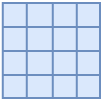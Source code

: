 <mxfile version="26.1.0">
  <diagram name="第 1 页" id="uFKW13oD2mUaOlKedggl">
    <mxGraphModel dx="502" dy="332" grid="1" gridSize="10" guides="1" tooltips="1" connect="1" arrows="1" fold="1" page="1" pageScale="1" pageWidth="827" pageHeight="1169" math="0" shadow="0">
      <root>
        <mxCell id="0" />
        <mxCell id="1" parent="0" />
        <mxCell id="aUTcqc6jWZbXFdTLZVp--1" value="" style="shape=table;startSize=0;container=1;collapsible=0;childLayout=tableLayout;fontSize=16;gradientDirection=north;fontFamily=Times New Roman;fillColor=#dae8fc;strokeColor=#6c8ebf;" vertex="1" parent="1">
          <mxGeometry x="461.39" y="144.45" width="48.61" height="47.55" as="geometry" />
        </mxCell>
        <mxCell id="aUTcqc6jWZbXFdTLZVp--2" style="shape=tableRow;horizontal=0;startSize=0;swimlaneHead=0;swimlaneBody=0;strokeColor=inherit;top=0;left=0;bottom=0;right=0;collapsible=0;dropTarget=0;fillColor=none;points=[[0,0.5],[1,0.5]];portConstraint=eastwest;fontSize=16;fontFamily=Times New Roman;" vertex="1" parent="aUTcqc6jWZbXFdTLZVp--1">
          <mxGeometry width="48.61" height="12" as="geometry" />
        </mxCell>
        <mxCell id="aUTcqc6jWZbXFdTLZVp--3" style="shape=partialRectangle;html=1;whiteSpace=wrap;connectable=0;strokeColor=inherit;overflow=hidden;fillColor=none;top=0;left=0;bottom=0;right=0;pointerEvents=1;fontSize=16;fontFamily=Times New Roman;" vertex="1" parent="aUTcqc6jWZbXFdTLZVp--2">
          <mxGeometry width="12" height="12" as="geometry">
            <mxRectangle width="12" height="12" as="alternateBounds" />
          </mxGeometry>
        </mxCell>
        <mxCell id="aUTcqc6jWZbXFdTLZVp--4" style="shape=partialRectangle;html=1;whiteSpace=wrap;connectable=0;strokeColor=inherit;overflow=hidden;fillColor=none;top=0;left=0;bottom=0;right=0;pointerEvents=1;fontSize=16;fontFamily=Times New Roman;" vertex="1" parent="aUTcqc6jWZbXFdTLZVp--2">
          <mxGeometry x="12" width="13" height="12" as="geometry">
            <mxRectangle width="13" height="12" as="alternateBounds" />
          </mxGeometry>
        </mxCell>
        <mxCell id="aUTcqc6jWZbXFdTLZVp--5" style="shape=partialRectangle;html=1;whiteSpace=wrap;connectable=0;strokeColor=inherit;overflow=hidden;fillColor=none;top=0;left=0;bottom=0;right=0;pointerEvents=1;fontSize=16;fontFamily=Times New Roman;" vertex="1" parent="aUTcqc6jWZbXFdTLZVp--2">
          <mxGeometry x="25" width="12" height="12" as="geometry">
            <mxRectangle width="12" height="12" as="alternateBounds" />
          </mxGeometry>
        </mxCell>
        <mxCell id="aUTcqc6jWZbXFdTLZVp--6" style="shape=partialRectangle;html=1;whiteSpace=wrap;connectable=0;strokeColor=inherit;overflow=hidden;fillColor=none;top=0;left=0;bottom=0;right=0;pointerEvents=1;fontSize=16;fontFamily=Times New Roman;" vertex="1" parent="aUTcqc6jWZbXFdTLZVp--2">
          <mxGeometry x="37" width="12" height="12" as="geometry">
            <mxRectangle width="12" height="12" as="alternateBounds" />
          </mxGeometry>
        </mxCell>
        <mxCell id="aUTcqc6jWZbXFdTLZVp--7" value="" style="shape=tableRow;horizontal=0;startSize=0;swimlaneHead=0;swimlaneBody=0;strokeColor=inherit;top=0;left=0;bottom=0;right=0;collapsible=0;dropTarget=0;fillColor=none;points=[[0,0.5],[1,0.5]];portConstraint=eastwest;fontSize=16;fontFamily=Times New Roman;" vertex="1" parent="aUTcqc6jWZbXFdTLZVp--1">
          <mxGeometry y="12" width="48.61" height="12" as="geometry" />
        </mxCell>
        <mxCell id="aUTcqc6jWZbXFdTLZVp--8" value="" style="shape=partialRectangle;html=1;whiteSpace=wrap;connectable=0;strokeColor=inherit;overflow=hidden;fillColor=none;top=0;left=0;bottom=0;right=0;pointerEvents=1;fontSize=16;fontFamily=Times New Roman;" vertex="1" parent="aUTcqc6jWZbXFdTLZVp--7">
          <mxGeometry width="12" height="12" as="geometry">
            <mxRectangle width="12" height="12" as="alternateBounds" />
          </mxGeometry>
        </mxCell>
        <mxCell id="aUTcqc6jWZbXFdTLZVp--9" value="" style="shape=partialRectangle;html=1;whiteSpace=wrap;connectable=0;strokeColor=inherit;overflow=hidden;fillColor=none;top=0;left=0;bottom=0;right=0;pointerEvents=1;fontSize=16;fontFamily=Times New Roman;" vertex="1" parent="aUTcqc6jWZbXFdTLZVp--7">
          <mxGeometry x="12" width="13" height="12" as="geometry">
            <mxRectangle width="13" height="12" as="alternateBounds" />
          </mxGeometry>
        </mxCell>
        <mxCell id="aUTcqc6jWZbXFdTLZVp--10" value="" style="shape=partialRectangle;html=1;whiteSpace=wrap;connectable=0;strokeColor=inherit;overflow=hidden;fillColor=none;top=0;left=0;bottom=0;right=0;pointerEvents=1;fontSize=16;fontFamily=Times New Roman;" vertex="1" parent="aUTcqc6jWZbXFdTLZVp--7">
          <mxGeometry x="25" width="12" height="12" as="geometry">
            <mxRectangle width="12" height="12" as="alternateBounds" />
          </mxGeometry>
        </mxCell>
        <mxCell id="aUTcqc6jWZbXFdTLZVp--11" style="shape=partialRectangle;html=1;whiteSpace=wrap;connectable=0;strokeColor=inherit;overflow=hidden;fillColor=none;top=0;left=0;bottom=0;right=0;pointerEvents=1;fontSize=16;fontFamily=Times New Roman;" vertex="1" parent="aUTcqc6jWZbXFdTLZVp--7">
          <mxGeometry x="37" width="12" height="12" as="geometry">
            <mxRectangle width="12" height="12" as="alternateBounds" />
          </mxGeometry>
        </mxCell>
        <mxCell id="aUTcqc6jWZbXFdTLZVp--12" value="" style="shape=tableRow;horizontal=0;startSize=0;swimlaneHead=0;swimlaneBody=0;strokeColor=inherit;top=0;left=0;bottom=0;right=0;collapsible=0;dropTarget=0;fillColor=none;points=[[0,0.5],[1,0.5]];portConstraint=eastwest;fontSize=16;fontFamily=Times New Roman;" vertex="1" parent="aUTcqc6jWZbXFdTLZVp--1">
          <mxGeometry y="24" width="48.61" height="12" as="geometry" />
        </mxCell>
        <mxCell id="aUTcqc6jWZbXFdTLZVp--13" value="" style="shape=partialRectangle;html=1;whiteSpace=wrap;connectable=0;strokeColor=inherit;overflow=hidden;fillColor=none;top=0;left=0;bottom=0;right=0;pointerEvents=1;fontSize=16;fontFamily=Times New Roman;" vertex="1" parent="aUTcqc6jWZbXFdTLZVp--12">
          <mxGeometry width="12" height="12" as="geometry">
            <mxRectangle width="12" height="12" as="alternateBounds" />
          </mxGeometry>
        </mxCell>
        <mxCell id="aUTcqc6jWZbXFdTLZVp--14" value="" style="shape=partialRectangle;html=1;whiteSpace=wrap;connectable=0;strokeColor=inherit;overflow=hidden;fillColor=none;top=0;left=0;bottom=0;right=0;pointerEvents=1;fontSize=16;fontFamily=Times New Roman;" vertex="1" parent="aUTcqc6jWZbXFdTLZVp--12">
          <mxGeometry x="12" width="13" height="12" as="geometry">
            <mxRectangle width="13" height="12" as="alternateBounds" />
          </mxGeometry>
        </mxCell>
        <mxCell id="aUTcqc6jWZbXFdTLZVp--15" value="&lt;span style=&quot;color: rgba(0, 0, 0, 0); font-size: 0px; text-align: start; text-wrap-mode: nowrap;&quot;&gt;%3CmxGraphModel%3E%3Croot%3E%3CmxCell%20id%3D%220%22%2F%3E%3CmxCell%20id%3D%221%22%20parent%3D%220%22%2F%3E%3CmxCell%20id%3D%222%22%20value%3D%22%22%20style%3D%22shape%3Dtable%3BstartSize%3D0%3Bcontainer%3D1%3Bcollapsible%3D0%3BchildLayout%3DtableLayout%3BfontSize%3D16%3BgradientColor%3D%23808080%3BgradientDirection%3Dnorth%3B%22%20vertex%3D%221%22%20parent%3D%221%22%3E%3CmxGeometry%20x%3D%22458%22%20y%3D%22158%22%20width%3D%2230%22%20height%3D%2228%22%20as%3D%22geometry%22%2F%3E%3C%2FmxCell%3E%3CmxCell%20id%3D%223%22%20style%3D%22shape%3DtableRow%3Bhorizontal%3D0%3BstartSize%3D0%3BswimlaneHead%3D0%3BswimlaneBody%3D0%3BstrokeColor%3Dinherit%3Btop%3D0%3Bleft%3D0%3Bbottom%3D0%3Bright%3D0%3Bcollapsible%3D0%3BdropTarget%3D0%3BfillColor%3Dnone%3Bpoints%3D%5B%5B0%2C0.5%5D%2C%5B1%2C0.5%5D%5D%3BportConstraint%3Deastwest%3BfontSize%3D16%3B%22%20vertex%3D%221%22%20parent%3D%222%22%3E%3CmxGeometry%20width%3D%2230%22%20height%3D%227%22%20as%3D%22geometry%22%2F%3E%3C%2FmxCell%3E%3CmxCell%20id%3D%224%22%20style%3D%22shape%3DpartialRectangle%3Bhtml%3D1%3BwhiteSpace%3Dwrap%3Bconnectable%3D0%3BstrokeColor%3Dinherit%3Boverflow%3Dhidden%3BfillColor%3Dnone%3Btop%3D0%3Bleft%3D0%3Bbottom%3D0%3Bright%3D0%3BpointerEvents%3D1%3BfontSize%3D16%3B%22%20vertex%3D%221%22%20parent%3D%223%22%3E%3CmxGeometry%20width%3D%228%22%20height%3D%227%22%20as%3D%22geometry%22%3E%3CmxRectangle%20width%3D%228%22%20height%3D%227%22%20as%3D%22alternateBounds%22%2F%3E%3C%2FmxGeometry%3E%3C%2FmxCell%3E%3CmxCell%20id%3D%225%22%20style%3D%22shape%3DpartialRectangle%3Bhtml%3D1%3BwhiteSpace%3Dwrap%3Bconnectable%3D0%3BstrokeColor%3Dinherit%3Boverflow%3Dhidden%3BfillColor%3Dnone%3Btop%3D0%3Bleft%3D0%3Bbottom%3D0%3Bright%3D0%3BpointerEvents%3D1%3BfontSize%3D16%3B%22%20vertex%3D%221%22%20parent%3D%223%22%3E%3CmxGeometry%20x%3D%228%22%20width%3D%227%22%20height%3D%227%22%20as%3D%22geometry%22%3E%3CmxRectangle%20width%3D%227%22%20height%3D%227%22%20as%3D%22alternateBounds%22%2F%3E%3C%2FmxGeometry%3E%3C%2FmxCell%3E%3CmxCell%20id%3D%226%22%20style%3D%22shape%3DpartialRectangle%3Bhtml%3D1%3BwhiteSpace%3Dwrap%3Bconnectable%3D0%3BstrokeColor%3Dinherit%3Boverflow%3Dhidden%3BfillColor%3Dnone%3Btop%3D0%3Bleft%3D0%3Bbottom%3D0%3Bright%3D0%3BpointerEvents%3D1%3BfontSize%3D16%3B%22%20vertex%3D%221%22%20parent%3D%223%22%3E%3CmxGeometry%20x%3D%2215%22%20width%3D%228%22%20height%3D%227%22%20as%3D%22geometry%22%3E%3CmxRectangle%20width%3D%228%22%20height%3D%227%22%20as%3D%22alternateBounds%22%2F%3E%3C%2FmxGeometry%3E%3C%2FmxCell%3E%3CmxCell%20id%3D%227%22%20style%3D%22shape%3DpartialRectangle%3Bhtml%3D1%3BwhiteSpace%3Dwrap%3Bconnectable%3D0%3BstrokeColor%3Dinherit%3Boverflow%3Dhidden%3BfillColor%3Dnone%3Btop%3D0%3Bleft%3D0%3Bbottom%3D0%3Bright%3D0%3BpointerEvents%3D1%3BfontSize%3D16%3B%22%20vertex%3D%221%22%20parent%3D%223%22%3E%3CmxGeometry%20x%3D%2223%22%20width%3D%227%22%20height%3D%227%22%20as%3D%22geometry%22%3E%3CmxRectangle%20width%3D%227%22%20height%3D%227%22%20as%3D%22alternateBounds%22%2F%3E%3C%2FmxGeometry%3E%3C%2FmxCell%3E%3CmxCell%20id%3D%228%22%20value%3D%22%22%20style%3D%22shape%3DtableRow%3Bhorizontal%3D0%3BstartSize%3D0%3BswimlaneHead%3D0%3BswimlaneBody%3D0%3BstrokeColor%3Dinherit%3Btop%3D0%3Bleft%3D0%3Bbottom%3D0%3Bright%3D0%3Bcollapsible%3D0%3BdropTarget%3D0%3BfillColor%3Dnone%3Bpoints%3D%5B%5B0%2C0.5%5D%2C%5B1%2C0.5%5D%5D%3BportConstraint%3Deastwest%3BfontSize%3D16%3B%22%20vertex%3D%221%22%20parent%3D%222%22%3E%3CmxGeometry%20y%3D%227%22%20width%3D%2230%22%20height%3D%227%22%20as%3D%22geometry%22%2F%3E%3C%2FmxCell%3E%3CmxCell%20id%3D%229%22%20value%3D%22%22%20style%3D%22shape%3DpartialRectangle%3Bhtml%3D1%3BwhiteSpace%3Dwrap%3Bconnectable%3D0%3BstrokeColor%3Dinherit%3Boverflow%3Dhidden%3BfillColor%3Dnone%3Btop%3D0%3Bleft%3D0%3Bbottom%3D0%3Bright%3D0%3BpointerEvents%3D1%3BfontSize%3D16%3B%22%20vertex%3D%221%22%20parent%3D%228%22%3E%3CmxGeometry%20width%3D%228%22%20height%3D%227%22%20as%3D%22geometry%22%3E%3CmxRectangle%20width%3D%228%22%20height%3D%227%22%20as%3D%22alternateBounds%22%2F%3E%3C%2FmxGeometry%3E%3C%2FmxCell%3E%3CmxCell%20id%3D%2210%22%20value%3D%22%22%20style%3D%22shape%3DpartialRectangle%3Bhtml%3D1%3BwhiteSpace%3Dwrap%3Bconnectable%3D0%3BstrokeColor%3Dinherit%3Boverflow%3Dhidden%3BfillColor%3Dnone%3Btop%3D0%3Bleft%3D0%3Bbottom%3D0%3Bright%3D0%3BpointerEvents%3D1%3BfontSize%3D16%3B%22%20vertex%3D%221%22%20parent%3D%228%22%3E%3CmxGeometry%20x%3D%228%22%20width%3D%227%22%20height%3D%227%22%20as%3D%22geometry%22%3E%3CmxRectangle%20width%3D%227%22%20height%3D%227%22%20as%3D%22alternateBounds%22%2F%3E%3C%2FmxGeometry%3E%3C%2FmxCell%3E%3CmxCell%20id%3D%2211%22%20value%3D%22%22%20style%3D%22shape%3DpartialRectangle%3Bhtml%3D1%3BwhiteSpace%3Dwrap%3Bconnectable%3D0%3BstrokeColor%3Dinherit%3Boverflow%3Dhidden%3BfillColor%3Dnone%3Btop%3D0%3Bleft%3D0%3Bbottom%3D0%3Bright%3D0%3BpointerEvents%3D1%3BfontSize%3D16%3B%22%20vertex%3D%221%22%20parent%3D%228%22%3E%3CmxGeometry%20x%3D%2215%22%20width%3D%228%22%20height%3D%227%22%20as%3D%22geometry%22%3E%3CmxRectangle%20width%3D%228%22%20height%3D%227%22%20as%3D%22alternateBounds%22%2F%3E%3C%2FmxGeometry%3E%3C%2FmxCell%3E%3CmxCell%20id%3D%2212%22%20style%3D%22shape%3DpartialRectangle%3Bhtml%3D1%3BwhiteSpace%3Dwrap%3Bconnectable%3D0%3BstrokeColor%3Dinherit%3Boverflow%3Dhidden%3BfillColor%3Dnone%3Btop%3D0%3Bleft%3D0%3Bbottom%3D0%3Bright%3D0%3BpointerEvents%3D1%3BfontSize%3D16%3B%22%20vertex%3D%221%22%20parent%3D%228%22%3E%3CmxGeometry%20x%3D%2223%22%20width%3D%227%22%20height%3D%227%22%20as%3D%22geometry%22%3E%3CmxRectangle%20width%3D%227%22%20height%3D%227%22%20as%3D%22alternateBounds%22%2F%3E%3C%2FmxGeometry%3E%3C%2FmxCell%3E%3CmxCell%20id%3D%2213%22%20value%3D%22%22%20style%3D%22shape%3DtableRow%3Bhorizontal%3D0%3BstartSize%3D0%3BswimlaneHead%3D0%3BswimlaneBody%3D0%3BstrokeColor%3Dinherit%3Btop%3D0%3Bleft%3D0%3Bbottom%3D0%3Bright%3D0%3Bcollapsible%3D0%3BdropTarget%3D0%3BfillColor%3Dnone%3Bpoints%3D%5B%5B0%2C0.5%5D%2C%5B1%2C0.5%5D%5D%3BportConstraint%3Deastwest%3BfontSize%3D16%3B%22%20vertex%3D%221%22%20parent%3D%222%22%3E%3CmxGeometry%20y%3D%2214%22%20width%3D%2230%22%20height%3D%227%22%20as%3D%22geometry%22%2F%3E%3C%2FmxCell%3E%3CmxCell%20id%3D%2214%22%20value%3D%22%22%20style%3D%22shape%3DpartialRectangle%3Bhtml%3D1%3BwhiteSpace%3Dwrap%3Bconnectable%3D0%3BstrokeColor%3Dinherit%3Boverflow%3Dhidden%3BfillColor%3Dnone%3Btop%3D0%3Bleft%3D0%3Bbottom%3D0%3Bright%3D0%3BpointerEvents%3D1%3BfontSize%3D16%3B%22%20vertex%3D%221%22%20parent%3D%2213%22%3E%3CmxGeometry%20width%3D%228%22%20height%3D%227%22%20as%3D%22geometry%22%3E%3CmxRectangle%20width%3D%228%22%20height%3D%227%22%20as%3D%22alternateBounds%22%2F%3E%3C%2FmxGeometry%3E%3C%2FmxCell%3E%3CmxCell%20id%3D%2215%22%20value%3D%22%22%20style%3D%22shape%3DpartialRectangle%3Bhtml%3D1%3BwhiteSpace%3Dwrap%3Bconnectable%3D0%3BstrokeColor%3Dinherit%3Boverflow%3Dhidden%3BfillColor%3Dnone%3Btop%3D0%3Bleft%3D0%3Bbottom%3D0%3Bright%3D0%3BpointerEvents%3D1%3BfontSize%3D16%3B%22%20vertex%3D%221%22%20parent%3D%2213%22%3E%3CmxGeometry%20x%3D%228%22%20width%3D%227%22%20height%3D%227%22%20as%3D%22geometry%22%3E%3CmxRectangle%20width%3D%227%22%20height%3D%227%22%20as%3D%22alternateBounds%22%2F%3E%3C%2FmxGeometry%3E%3C%2FmxCell%3E%3CmxCell%20id%3D%2216%22%20value%3D%22%22%20style%3D%22shape%3DpartialRectangle%3Bhtml%3D1%3BwhiteSpace%3Dwrap%3Bconnectable%3D0%3BstrokeColor%3Dinherit%3Boverflow%3Dhidden%3BfillColor%3Dnone%3Btop%3D0%3Bleft%3D0%3Bbottom%3D0%3Bright%3D0%3BpointerEvents%3D1%3BfontSize%3D16%3B%22%20vertex%3D%221%22%20parent%3D%2213%22%3E%3CmxGeometry%20x%3D%2215%22%20width%3D%228%22%20height%3D%227%22%20as%3D%22geometry%22%3E%3CmxRectangle%20width%3D%228%22%20height%3D%227%22%20as%3D%22alternateBounds%22%2F%3E%3C%2FmxGeometry%3E%3C%2FmxCell%3E%3CmxCell%20id%3D%2217%22%20style%3D%22shape%3DpartialRectangle%3Bhtml%3D1%3BwhiteSpace%3Dwrap%3Bconnectable%3D0%3BstrokeColor%3Dinherit%3Boverflow%3Dhidden%3BfillColor%3Dnone%3Btop%3D0%3Bleft%3D0%3Bbottom%3D0%3Bright%3D0%3BpointerEvents%3D1%3BfontSize%3D16%3B%22%20vertex%3D%221%22%20parent%3D%2213%22%3E%3CmxGeometry%20x%3D%2223%22%20width%3D%227%22%20height%3D%227%22%20as%3D%22geometry%22%3E%3CmxRectangle%20width%3D%227%22%20height%3D%227%22%20as%3D%22alternateBounds%22%2F%3E%3C%2FmxGeometry%3E%3C%2FmxCell%3E%3CmxCell%20id%3D%2218%22%20value%3D%22%22%20style%3D%22shape%3DtableRow%3Bhorizontal%3D0%3BstartSize%3D0%3BswimlaneHead%3D0%3BswimlaneBody%3D0%3BstrokeColor%3Dinherit%3Btop%3D0%3Bleft%3D0%3Bbottom%3D0%3Bright%3D0%3Bcollapsible%3D0%3BdropTarget%3D0%3BfillColor%3Dnone%3Bpoints%3D%5B%5B0%2C0.5%5D%2C%5B1%2C0.5%5D%5D%3BportConstraint%3Deastwest%3BfontSize%3D16%3B%22%20vertex%3D%221%22%20parent%3D%222%22%3E%3CmxGeometry%20y%3D%2221%22%20width%3D%2230%22%20height%3D%227%22%20as%3D%22geometry%22%2F%3E%3C%2FmxCell%3E%3CmxCell%20id%3D%2219%22%20value%3D%22%22%20style%3D%22shape%3DpartialRectangle%3Bhtml%3D1%3BwhiteSpace%3Dwrap%3Bconnectable%3D0%3BstrokeColor%3Dinherit%3Boverflow%3Dhidden%3BfillColor%3Dnone%3Btop%3D0%3Bleft%3D0%3Bbottom%3D0%3Bright%3D0%3BpointerEvents%3D1%3BfontSize%3D16%3B%22%20vertex%3D%221%22%20parent%3D%2218%22%3E%3CmxGeometry%20width%3D%228%22%20height%3D%227%22%20as%3D%22geometry%22%3E%3CmxRectangle%20width%3D%228%22%20height%3D%227%22%20as%3D%22alternateBounds%22%2F%3E%3C%2FmxGeometry%3E%3C%2FmxCell%3E%3CmxCell%20id%3D%2220%22%20value%3D%22%22%20style%3D%22shape%3DpartialRectangle%3Bhtml%3D1%3BwhiteSpace%3Dwrap%3Bconnectable%3D0%3BstrokeColor%3Dinherit%3Boverflow%3Dhidden%3BfillColor%3Dnone%3Btop%3D0%3Bleft%3D0%3Bbottom%3D0%3Bright%3D0%3BpointerEvents%3D1%3BfontSize%3D16%3B%22%20vertex%3D%221%22%20parent%3D%2218%22%3E%3CmxGeometry%20x%3D%228%22%20width%3D%227%22%20height%3D%227%22%20as%3D%22geometry%22%3E%3CmxRectangle%20width%3D%227%22%20height%3D%227%22%20as%3D%22alternateBounds%22%2F%3E%3C%2FmxGeometry%3E%3C%2FmxCell%3E%3CmxCell%20id%3D%2221%22%20value%3D%22%22%20style%3D%22shape%3DpartialRectangle%3Bhtml%3D1%3BwhiteSpace%3Dwrap%3Bconnectable%3D0%3BstrokeColor%3Dinherit%3Boverflow%3Dhidden%3BfillColor%3Dnone%3Btop%3D0%3Bleft%3D0%3Bbottom%3D0%3Bright%3D0%3BpointerEvents%3D1%3BfontSize%3D16%3B%22%20vertex%3D%221%22%20parent%3D%2218%22%3E%3CmxGeometry%20x%3D%2215%22%20width%3D%228%22%20height%3D%227%22%20as%3D%22geometry%22%3E%3CmxRectangle%20width%3D%228%22%20height%3D%227%22%20as%3D%22alternateBounds%22%2F%3E%3C%2FmxGeometry%3E%3C%2FmxCell%3E%3CmxCell%20id%3D%2222%22%20style%3D%22shape%3DpartialRectangle%3Bhtml%3D1%3BwhiteSpace%3Dwrap%3Bconnectable%3D0%3BstrokeColor%3Dinherit%3Boverflow%3Dhidden%3BfillColor%3Dnone%3Btop%3D0%3Bleft%3D0%3Bbottom%3D0%3Bright%3D0%3BpointerEvents%3D1%3BfontSize%3D16%3B%22%20vertex%3D%221%22%20parent%3D%2218%22%3E%3CmxGeometry%20x%3D%2223%22%20width%3D%227%22%20height%3D%227%22%20as%3D%22geometry%22%3E%3CmxRectangle%20width%3D%227%22%20height%3D%227%22%20as%3D%22alternateBounds%22%2F%3E%3C%2FmxGeometry%3E%3C%2FmxCell%3E%3C%2Froot%3E%3C%2FmxGraphModel%3E&lt;/span&gt;" style="shape=partialRectangle;html=1;whiteSpace=wrap;connectable=0;strokeColor=inherit;overflow=hidden;fillColor=none;top=0;left=0;bottom=0;right=0;pointerEvents=1;fontSize=16;fontFamily=Times New Roman;" vertex="1" parent="aUTcqc6jWZbXFdTLZVp--12">
          <mxGeometry x="25" width="12" height="12" as="geometry">
            <mxRectangle width="12" height="12" as="alternateBounds" />
          </mxGeometry>
        </mxCell>
        <mxCell id="aUTcqc6jWZbXFdTLZVp--16" style="shape=partialRectangle;html=1;whiteSpace=wrap;connectable=0;strokeColor=inherit;overflow=hidden;fillColor=none;top=0;left=0;bottom=0;right=0;pointerEvents=1;fontSize=16;fontFamily=Times New Roman;" vertex="1" parent="aUTcqc6jWZbXFdTLZVp--12">
          <mxGeometry x="37" width="12" height="12" as="geometry">
            <mxRectangle width="12" height="12" as="alternateBounds" />
          </mxGeometry>
        </mxCell>
        <mxCell id="aUTcqc6jWZbXFdTLZVp--17" value="" style="shape=tableRow;horizontal=0;startSize=0;swimlaneHead=0;swimlaneBody=0;strokeColor=inherit;top=0;left=0;bottom=0;right=0;collapsible=0;dropTarget=0;fillColor=none;points=[[0,0.5],[1,0.5]];portConstraint=eastwest;fontSize=16;fontFamily=Times New Roman;" vertex="1" parent="aUTcqc6jWZbXFdTLZVp--1">
          <mxGeometry y="36" width="48.61" height="12" as="geometry" />
        </mxCell>
        <mxCell id="aUTcqc6jWZbXFdTLZVp--18" value="" style="shape=partialRectangle;html=1;whiteSpace=wrap;connectable=0;strokeColor=inherit;overflow=hidden;fillColor=none;top=0;left=0;bottom=0;right=0;pointerEvents=1;fontSize=16;fontFamily=Times New Roman;" vertex="1" parent="aUTcqc6jWZbXFdTLZVp--17">
          <mxGeometry width="12" height="12" as="geometry">
            <mxRectangle width="12" height="12" as="alternateBounds" />
          </mxGeometry>
        </mxCell>
        <mxCell id="aUTcqc6jWZbXFdTLZVp--19" value="" style="shape=partialRectangle;html=1;whiteSpace=wrap;connectable=0;strokeColor=inherit;overflow=hidden;fillColor=none;top=0;left=0;bottom=0;right=0;pointerEvents=1;fontSize=16;fontFamily=Times New Roman;" vertex="1" parent="aUTcqc6jWZbXFdTLZVp--17">
          <mxGeometry x="12" width="13" height="12" as="geometry">
            <mxRectangle width="13" height="12" as="alternateBounds" />
          </mxGeometry>
        </mxCell>
        <mxCell id="aUTcqc6jWZbXFdTLZVp--20" value="" style="shape=partialRectangle;html=1;whiteSpace=wrap;connectable=0;strokeColor=inherit;overflow=hidden;fillColor=none;top=0;left=0;bottom=0;right=0;pointerEvents=1;fontSize=16;fontFamily=Times New Roman;" vertex="1" parent="aUTcqc6jWZbXFdTLZVp--17">
          <mxGeometry x="25" width="12" height="12" as="geometry">
            <mxRectangle width="12" height="12" as="alternateBounds" />
          </mxGeometry>
        </mxCell>
        <mxCell id="aUTcqc6jWZbXFdTLZVp--21" style="shape=partialRectangle;html=1;whiteSpace=wrap;connectable=0;strokeColor=inherit;overflow=hidden;fillColor=none;top=0;left=0;bottom=0;right=0;pointerEvents=1;fontSize=16;fontFamily=Times New Roman;" vertex="1" parent="aUTcqc6jWZbXFdTLZVp--17">
          <mxGeometry x="37" width="12" height="12" as="geometry">
            <mxRectangle width="12" height="12" as="alternateBounds" />
          </mxGeometry>
        </mxCell>
      </root>
    </mxGraphModel>
  </diagram>
</mxfile>
